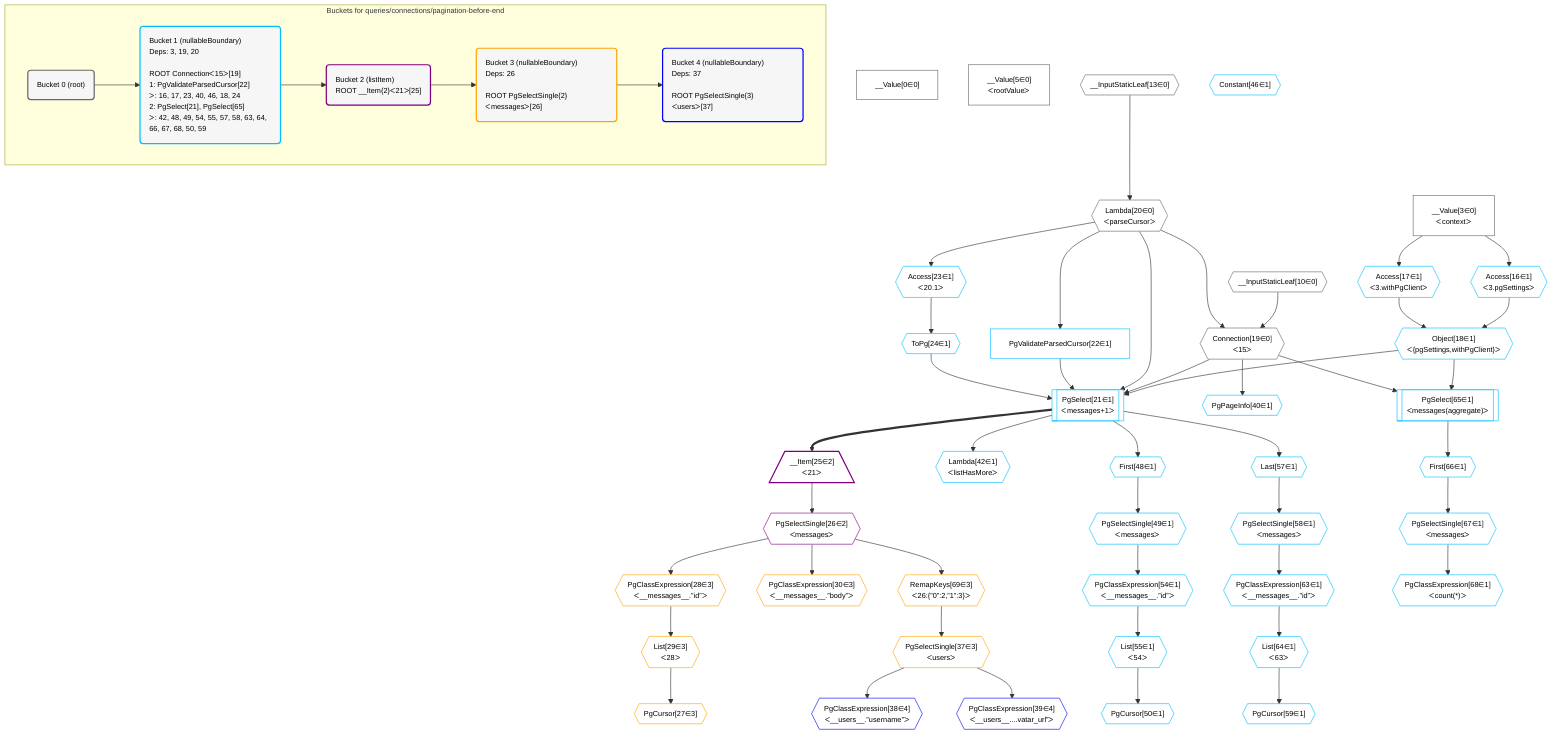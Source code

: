 %%{init: {'themeVariables': { 'fontSize': '12px'}}}%%
graph TD
    classDef path fill:#eee,stroke:#000,color:#000
    classDef plan fill:#fff,stroke-width:1px,color:#000
    classDef itemplan fill:#fff,stroke-width:2px,color:#000
    classDef unbatchedplan fill:#dff,stroke-width:1px,color:#000
    classDef sideeffectplan fill:#fcc,stroke-width:2px,color:#000
    classDef bucket fill:#f6f6f6,color:#000,stroke-width:2px,text-align:left


    %% define steps
    __Value0["__Value[0∈0]"]:::plan
    __Value3["__Value[3∈0]<br />ᐸcontextᐳ"]:::plan
    __Value5["__Value[5∈0]<br />ᐸrootValueᐳ"]:::plan
    __InputStaticLeaf10{{"__InputStaticLeaf[10∈0]"}}:::plan
    __InputStaticLeaf13{{"__InputStaticLeaf[13∈0]"}}:::plan
    Access16{{"Access[16∈1]<br />ᐸ3.pgSettingsᐳ"}}:::plan
    Access17{{"Access[17∈1]<br />ᐸ3.withPgClientᐳ"}}:::plan
    Object18{{"Object[18∈1]<br />ᐸ{pgSettings,withPgClient}ᐳ"}}:::plan
    Lambda20{{"Lambda[20∈0]<br />ᐸparseCursorᐳ"}}:::plan
    Connection19{{"Connection[19∈0]<br />ᐸ15ᐳ"}}:::plan
    PgValidateParsedCursor22["PgValidateParsedCursor[22∈1]"]:::plan
    Access23{{"Access[23∈1]<br />ᐸ20.1ᐳ"}}:::plan
    ToPg24{{"ToPg[24∈1]"}}:::plan
    PgSelect21[["PgSelect[21∈1]<br />ᐸmessages+1ᐳ"]]:::plan
    __Item25[/"__Item[25∈2]<br />ᐸ21ᐳ"\]:::itemplan
    PgSelectSingle26{{"PgSelectSingle[26∈2]<br />ᐸmessagesᐳ"}}:::plan
    PgClassExpression28{{"PgClassExpression[28∈3]<br />ᐸ__messages__.”id”ᐳ"}}:::plan
    List29{{"List[29∈3]<br />ᐸ28ᐳ"}}:::plan
    PgCursor27{{"PgCursor[27∈3]"}}:::plan
    PgClassExpression30{{"PgClassExpression[30∈3]<br />ᐸ__messages__.”body”ᐳ"}}:::plan
    RemapKeys69{{"RemapKeys[69∈3]<br />ᐸ26:{”0”:2,”1”:3}ᐳ"}}:::plan
    PgSelectSingle37{{"PgSelectSingle[37∈3]<br />ᐸusersᐳ"}}:::plan
    PgClassExpression38{{"PgClassExpression[38∈4]<br />ᐸ__users__.”username”ᐳ"}}:::plan
    PgClassExpression39{{"PgClassExpression[39∈4]<br />ᐸ__users__....vatar_url”ᐳ"}}:::plan
    PgPageInfo40{{"PgPageInfo[40∈1]"}}:::plan
    Lambda42{{"Lambda[42∈1]<br />ᐸlistHasMoreᐳ"}}:::plan
    Constant46{{"Constant[46∈1]"}}:::plan
    First48{{"First[48∈1]"}}:::plan
    PgSelectSingle49{{"PgSelectSingle[49∈1]<br />ᐸmessagesᐳ"}}:::plan
    PgClassExpression54{{"PgClassExpression[54∈1]<br />ᐸ__messages__.”id”ᐳ"}}:::plan
    List55{{"List[55∈1]<br />ᐸ54ᐳ"}}:::plan
    PgCursor50{{"PgCursor[50∈1]"}}:::plan
    Last57{{"Last[57∈1]"}}:::plan
    PgSelectSingle58{{"PgSelectSingle[58∈1]<br />ᐸmessagesᐳ"}}:::plan
    PgClassExpression63{{"PgClassExpression[63∈1]<br />ᐸ__messages__.”id”ᐳ"}}:::plan
    List64{{"List[64∈1]<br />ᐸ63ᐳ"}}:::plan
    PgCursor59{{"PgCursor[59∈1]"}}:::plan
    PgSelect65[["PgSelect[65∈1]<br />ᐸmessages(aggregate)ᐳ"]]:::plan
    First66{{"First[66∈1]"}}:::plan
    PgSelectSingle67{{"PgSelectSingle[67∈1]<br />ᐸmessagesᐳ"}}:::plan
    PgClassExpression68{{"PgClassExpression[68∈1]<br />ᐸcount(*)ᐳ"}}:::plan

    %% plan dependencies
    __Value3 --> Access16
    __Value3 --> Access17
    Access16 & Access17 --> Object18
    __InputStaticLeaf13 --> Lambda20
    __InputStaticLeaf10 & Lambda20 --> Connection19
    Lambda20 --> PgValidateParsedCursor22
    Lambda20 --> Access23
    Access23 --> ToPg24
    Object18 & Connection19 & Lambda20 & PgValidateParsedCursor22 & ToPg24 --> PgSelect21
    PgSelect21 ==> __Item25
    __Item25 --> PgSelectSingle26
    PgSelectSingle26 --> PgClassExpression28
    PgClassExpression28 --> List29
    List29 --> PgCursor27
    PgSelectSingle26 --> PgClassExpression30
    PgSelectSingle26 --> RemapKeys69
    RemapKeys69 --> PgSelectSingle37
    PgSelectSingle37 --> PgClassExpression38
    PgSelectSingle37 --> PgClassExpression39
    Connection19 --> PgPageInfo40
    PgSelect21 --> Lambda42
    PgSelect21 --> First48
    First48 --> PgSelectSingle49
    PgSelectSingle49 --> PgClassExpression54
    PgClassExpression54 --> List55
    List55 --> PgCursor50
    PgSelect21 --> Last57
    Last57 --> PgSelectSingle58
    PgSelectSingle58 --> PgClassExpression63
    PgClassExpression63 --> List64
    List64 --> PgCursor59
    Object18 & Connection19 --> PgSelect65
    PgSelect65 --> First66
    First66 --> PgSelectSingle67
    PgSelectSingle67 --> PgClassExpression68

    subgraph "Buckets for queries/connections/pagination-before-end"
    Bucket0("Bucket 0 (root)"):::bucket
    classDef bucket0 stroke:#696969
    class Bucket0,__Value0,__Value3,__Value5,__InputStaticLeaf10,__InputStaticLeaf13,Connection19,Lambda20 bucket0
    Bucket1("Bucket 1 (nullableBoundary)<br />Deps: 3, 19, 20<br /><br />ROOT Connectionᐸ15ᐳ[19]<br />1: PgValidateParsedCursor[22]<br />ᐳ: 16, 17, 23, 40, 46, 18, 24<br />2: PgSelect[21], PgSelect[65]<br />ᐳ: 42, 48, 49, 54, 55, 57, 58, 63, 64, 66, 67, 68, 50, 59"):::bucket
    classDef bucket1 stroke:#00bfff
    class Bucket1,Access16,Access17,Object18,PgSelect21,PgValidateParsedCursor22,Access23,ToPg24,PgPageInfo40,Lambda42,Constant46,First48,PgSelectSingle49,PgCursor50,PgClassExpression54,List55,Last57,PgSelectSingle58,PgCursor59,PgClassExpression63,List64,PgSelect65,First66,PgSelectSingle67,PgClassExpression68 bucket1
    Bucket2("Bucket 2 (listItem)<br />ROOT __Item{2}ᐸ21ᐳ[25]"):::bucket
    classDef bucket2 stroke:#7f007f
    class Bucket2,__Item25,PgSelectSingle26 bucket2
    Bucket3("Bucket 3 (nullableBoundary)<br />Deps: 26<br /><br />ROOT PgSelectSingle{2}ᐸmessagesᐳ[26]"):::bucket
    classDef bucket3 stroke:#ffa500
    class Bucket3,PgCursor27,PgClassExpression28,List29,PgClassExpression30,PgSelectSingle37,RemapKeys69 bucket3
    Bucket4("Bucket 4 (nullableBoundary)<br />Deps: 37<br /><br />ROOT PgSelectSingle{3}ᐸusersᐳ[37]"):::bucket
    classDef bucket4 stroke:#0000ff
    class Bucket4,PgClassExpression38,PgClassExpression39 bucket4
    Bucket0 --> Bucket1
    Bucket1 --> Bucket2
    Bucket2 --> Bucket3
    Bucket3 --> Bucket4
    end